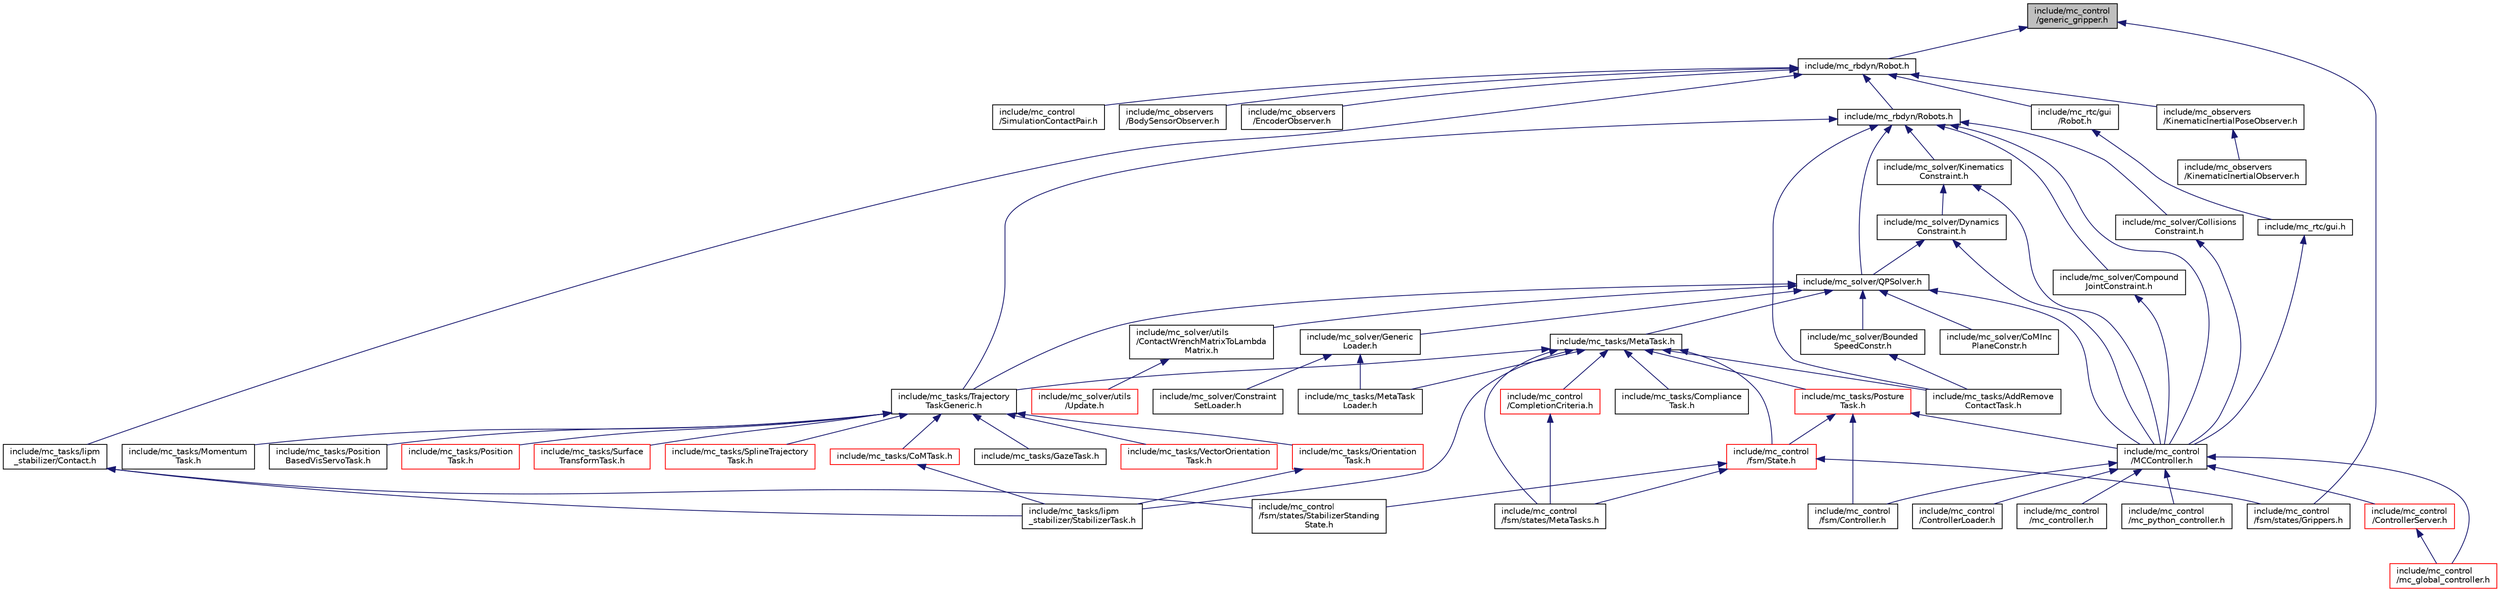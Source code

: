 digraph "include/mc_control/generic_gripper.h"
{
 // INTERACTIVE_SVG=YES
  edge [fontname="Helvetica",fontsize="10",labelfontname="Helvetica",labelfontsize="10"];
  node [fontname="Helvetica",fontsize="10",shape=record];
  Node41 [label="include/mc_control\l/generic_gripper.h",height=0.2,width=0.4,color="black", fillcolor="grey75", style="filled", fontcolor="black"];
  Node41 -> Node42 [dir="back",color="midnightblue",fontsize="10",style="solid",fontname="Helvetica"];
  Node42 [label="include/mc_rbdyn/Robot.h",height=0.2,width=0.4,color="black", fillcolor="white", style="filled",URL="$mc__rbdyn_2Robot_8h.html"];
  Node42 -> Node43 [dir="back",color="midnightblue",fontsize="10",style="solid",fontname="Helvetica"];
  Node43 [label="include/mc_rbdyn/Robots.h",height=0.2,width=0.4,color="black", fillcolor="white", style="filled",URL="$Robots_8h.html"];
  Node43 -> Node44 [dir="back",color="midnightblue",fontsize="10",style="solid",fontname="Helvetica"];
  Node44 [label="include/mc_solver/QPSolver.h",height=0.2,width=0.4,color="black", fillcolor="white", style="filled",URL="$QPSolver_8h.html"];
  Node44 -> Node45 [dir="back",color="midnightblue",fontsize="10",style="solid",fontname="Helvetica"];
  Node45 [label="include/mc_tasks/MetaTask.h",height=0.2,width=0.4,color="black", fillcolor="white", style="filled",URL="$MetaTask_8h.html"];
  Node45 -> Node46 [dir="back",color="midnightblue",fontsize="10",style="solid",fontname="Helvetica"];
  Node46 [label="include/mc_control\l/CompletionCriteria.h",height=0.2,width=0.4,color="red", fillcolor="white", style="filled",URL="$CompletionCriteria_8h.html"];
  Node46 -> Node47 [dir="back",color="midnightblue",fontsize="10",style="solid",fontname="Helvetica"];
  Node47 [label="include/mc_control\l/fsm/states/MetaTasks.h",height=0.2,width=0.4,color="black", fillcolor="white", style="filled",URL="$MetaTasks_8h.html"];
  Node45 -> Node49 [dir="back",color="midnightblue",fontsize="10",style="solid",fontname="Helvetica"];
  Node49 [label="include/mc_tasks/Posture\lTask.h",height=0.2,width=0.4,color="red", fillcolor="white", style="filled",URL="$PostureTask_8h.html"];
  Node49 -> Node50 [dir="back",color="midnightblue",fontsize="10",style="solid",fontname="Helvetica"];
  Node50 [label="include/mc_control\l/MCController.h",height=0.2,width=0.4,color="black", fillcolor="white", style="filled",URL="$MCController_8h.html"];
  Node50 -> Node51 [dir="back",color="midnightblue",fontsize="10",style="solid",fontname="Helvetica"];
  Node51 [label="include/mc_control\l/ControllerServer.h",height=0.2,width=0.4,color="red", fillcolor="white", style="filled",URL="$ControllerServer_8h.html"];
  Node51 -> Node53 [dir="back",color="midnightblue",fontsize="10",style="solid",fontname="Helvetica"];
  Node53 [label="include/mc_control\l/mc_global_controller.h",height=0.2,width=0.4,color="red", fillcolor="white", style="filled",URL="$mc__global__controller_8h.html"];
  Node50 -> Node57 [dir="back",color="midnightblue",fontsize="10",style="solid",fontname="Helvetica"];
  Node57 [label="include/mc_control\l/ControllerLoader.h",height=0.2,width=0.4,color="black", fillcolor="white", style="filled",URL="$ControllerLoader_8h.html"];
  Node50 -> Node58 [dir="back",color="midnightblue",fontsize="10",style="solid",fontname="Helvetica"];
  Node58 [label="include/mc_control\l/fsm/Controller.h",height=0.2,width=0.4,color="black", fillcolor="white", style="filled",URL="$Controller_8h.html"];
  Node50 -> Node53 [dir="back",color="midnightblue",fontsize="10",style="solid",fontname="Helvetica"];
  Node50 -> Node59 [dir="back",color="midnightblue",fontsize="10",style="solid",fontname="Helvetica"];
  Node59 [label="include/mc_control\l/mc_controller.h",height=0.2,width=0.4,color="black", fillcolor="white", style="filled",URL="$mc__controller_8h.html"];
  Node50 -> Node60 [dir="back",color="midnightblue",fontsize="10",style="solid",fontname="Helvetica"];
  Node60 [label="include/mc_control\l/mc_python_controller.h",height=0.2,width=0.4,color="black", fillcolor="white", style="filled",URL="$mc__python__controller_8h.html"];
  Node49 -> Node61 [dir="back",color="midnightblue",fontsize="10",style="solid",fontname="Helvetica"];
  Node61 [label="include/mc_control\l/fsm/State.h",height=0.2,width=0.4,color="red", fillcolor="white", style="filled",URL="$State_8h.html"];
  Node61 -> Node68 [dir="back",color="midnightblue",fontsize="10",style="solid",fontname="Helvetica"];
  Node68 [label="include/mc_control\l/fsm/states/Grippers.h",height=0.2,width=0.4,color="black", fillcolor="white", style="filled",URL="$Grippers_8h.html"];
  Node61 -> Node47 [dir="back",color="midnightblue",fontsize="10",style="solid",fontname="Helvetica"];
  Node61 -> Node74 [dir="back",color="midnightblue",fontsize="10",style="solid",fontname="Helvetica"];
  Node74 [label="include/mc_control\l/fsm/states/StabilizerStanding\lState.h",height=0.2,width=0.4,color="black", fillcolor="white", style="filled",URL="$StabilizerStandingState_8h.html"];
  Node49 -> Node58 [dir="back",color="midnightblue",fontsize="10",style="solid",fontname="Helvetica"];
  Node45 -> Node61 [dir="back",color="midnightblue",fontsize="10",style="solid",fontname="Helvetica"];
  Node45 -> Node75 [dir="back",color="midnightblue",fontsize="10",style="solid",fontname="Helvetica"];
  Node75 [label="include/mc_tasks/Trajectory\lTaskGeneric.h",height=0.2,width=0.4,color="black", fillcolor="white", style="filled",URL="$TrajectoryTaskGeneric_8h.html"];
  Node75 -> Node76 [dir="back",color="midnightblue",fontsize="10",style="solid",fontname="Helvetica"];
  Node76 [label="include/mc_tasks/Orientation\lTask.h",height=0.2,width=0.4,color="red", fillcolor="white", style="filled",URL="$OrientationTask_8h.html"];
  Node76 -> Node80 [dir="back",color="midnightblue",fontsize="10",style="solid",fontname="Helvetica"];
  Node80 [label="include/mc_tasks/lipm\l_stabilizer/StabilizerTask.h",height=0.2,width=0.4,color="black", fillcolor="white", style="filled",URL="$StabilizerTask_8h.html"];
  Node75 -> Node81 [dir="back",color="midnightblue",fontsize="10",style="solid",fontname="Helvetica"];
  Node81 [label="include/mc_tasks/Position\lTask.h",height=0.2,width=0.4,color="red", fillcolor="white", style="filled",URL="$PositionTask_8h.html"];
  Node75 -> Node82 [dir="back",color="midnightblue",fontsize="10",style="solid",fontname="Helvetica"];
  Node82 [label="include/mc_tasks/CoMTask.h",height=0.2,width=0.4,color="red", fillcolor="white", style="filled",URL="$CoMTask_8h.html"];
  Node82 -> Node80 [dir="back",color="midnightblue",fontsize="10",style="solid",fontname="Helvetica"];
  Node75 -> Node83 [dir="back",color="midnightblue",fontsize="10",style="solid",fontname="Helvetica"];
  Node83 [label="include/mc_tasks/Surface\lTransformTask.h",height=0.2,width=0.4,color="red", fillcolor="white", style="filled",URL="$SurfaceTransformTask_8h.html"];
  Node75 -> Node88 [dir="back",color="midnightblue",fontsize="10",style="solid",fontname="Helvetica"];
  Node88 [label="include/mc_tasks/SplineTrajectory\lTask.h",height=0.2,width=0.4,color="red", fillcolor="white", style="filled",URL="$SplineTrajectoryTask_8h.html"];
  Node75 -> Node91 [dir="back",color="midnightblue",fontsize="10",style="solid",fontname="Helvetica"];
  Node91 [label="include/mc_tasks/GazeTask.h",height=0.2,width=0.4,color="black", fillcolor="white", style="filled",URL="$GazeTask_8h.html"];
  Node75 -> Node92 [dir="back",color="midnightblue",fontsize="10",style="solid",fontname="Helvetica"];
  Node92 [label="include/mc_tasks/VectorOrientation\lTask.h",height=0.2,width=0.4,color="red", fillcolor="white", style="filled",URL="$VectorOrientationTask_8h.html"];
  Node75 -> Node96 [dir="back",color="midnightblue",fontsize="10",style="solid",fontname="Helvetica"];
  Node96 [label="include/mc_tasks/Momentum\lTask.h",height=0.2,width=0.4,color="black", fillcolor="white", style="filled",URL="$MomentumTask_8h.html"];
  Node75 -> Node97 [dir="back",color="midnightblue",fontsize="10",style="solid",fontname="Helvetica"];
  Node97 [label="include/mc_tasks/Position\lBasedVisServoTask.h",height=0.2,width=0.4,color="black", fillcolor="white", style="filled",URL="$PositionBasedVisServoTask_8h.html"];
  Node45 -> Node47 [dir="back",color="midnightblue",fontsize="10",style="solid",fontname="Helvetica"];
  Node45 -> Node98 [dir="back",color="midnightblue",fontsize="10",style="solid",fontname="Helvetica"];
  Node98 [label="include/mc_tasks/AddRemove\lContactTask.h",height=0.2,width=0.4,color="black", fillcolor="white", style="filled",URL="$AddRemoveContactTask_8h.html"];
  Node45 -> Node79 [dir="back",color="midnightblue",fontsize="10",style="solid",fontname="Helvetica"];
  Node79 [label="include/mc_tasks/Compliance\lTask.h",height=0.2,width=0.4,color="black", fillcolor="white", style="filled",URL="$ComplianceTask_8h.html"];
  Node45 -> Node80 [dir="back",color="midnightblue",fontsize="10",style="solid",fontname="Helvetica"];
  Node45 -> Node99 [dir="back",color="midnightblue",fontsize="10",style="solid",fontname="Helvetica"];
  Node99 [label="include/mc_tasks/MetaTask\lLoader.h",height=0.2,width=0.4,color="black", fillcolor="white", style="filled",URL="$MetaTaskLoader_8h.html"];
  Node44 -> Node50 [dir="back",color="midnightblue",fontsize="10",style="solid",fontname="Helvetica"];
  Node44 -> Node75 [dir="back",color="midnightblue",fontsize="10",style="solid",fontname="Helvetica"];
  Node44 -> Node100 [dir="back",color="midnightblue",fontsize="10",style="solid",fontname="Helvetica"];
  Node100 [label="include/mc_solver/Bounded\lSpeedConstr.h",height=0.2,width=0.4,color="black", fillcolor="white", style="filled",URL="$BoundedSpeedConstr_8h.html"];
  Node100 -> Node98 [dir="back",color="midnightblue",fontsize="10",style="solid",fontname="Helvetica"];
  Node44 -> Node101 [dir="back",color="midnightblue",fontsize="10",style="solid",fontname="Helvetica"];
  Node101 [label="include/mc_solver/CoMInc\lPlaneConstr.h",height=0.2,width=0.4,color="black", fillcolor="white", style="filled",URL="$CoMIncPlaneConstr_8h.html"];
  Node44 -> Node102 [dir="back",color="midnightblue",fontsize="10",style="solid",fontname="Helvetica"];
  Node102 [label="include/mc_solver/Generic\lLoader.h",height=0.2,width=0.4,color="black", fillcolor="white", style="filled",URL="$GenericLoader_8h.html"];
  Node102 -> Node103 [dir="back",color="midnightblue",fontsize="10",style="solid",fontname="Helvetica"];
  Node103 [label="include/mc_solver/Constraint\lSetLoader.h",height=0.2,width=0.4,color="black", fillcolor="white", style="filled",URL="$ConstraintSetLoader_8h.html"];
  Node102 -> Node99 [dir="back",color="midnightblue",fontsize="10",style="solid",fontname="Helvetica"];
  Node44 -> Node104 [dir="back",color="midnightblue",fontsize="10",style="solid",fontname="Helvetica"];
  Node104 [label="include/mc_solver/utils\l/ContactWrenchMatrixToLambda\lMatrix.h",height=0.2,width=0.4,color="black", fillcolor="white", style="filled",URL="$ContactWrenchMatrixToLambdaMatrix_8h.html"];
  Node104 -> Node105 [dir="back",color="midnightblue",fontsize="10",style="solid",fontname="Helvetica"];
  Node105 [label="include/mc_solver/utils\l/Update.h",height=0.2,width=0.4,color="red", fillcolor="white", style="filled",URL="$Update_8h.html"];
  Node43 -> Node110 [dir="back",color="midnightblue",fontsize="10",style="solid",fontname="Helvetica"];
  Node110 [label="include/mc_solver/Kinematics\lConstraint.h",height=0.2,width=0.4,color="black", fillcolor="white", style="filled",URL="$KinematicsConstraint_8h.html"];
  Node110 -> Node111 [dir="back",color="midnightblue",fontsize="10",style="solid",fontname="Helvetica"];
  Node111 [label="include/mc_solver/Dynamics\lConstraint.h",height=0.2,width=0.4,color="black", fillcolor="white", style="filled",URL="$DynamicsConstraint_8h.html"];
  Node111 -> Node44 [dir="back",color="midnightblue",fontsize="10",style="solid",fontname="Helvetica"];
  Node111 -> Node50 [dir="back",color="midnightblue",fontsize="10",style="solid",fontname="Helvetica"];
  Node110 -> Node50 [dir="back",color="midnightblue",fontsize="10",style="solid",fontname="Helvetica"];
  Node43 -> Node50 [dir="back",color="midnightblue",fontsize="10",style="solid",fontname="Helvetica"];
  Node43 -> Node112 [dir="back",color="midnightblue",fontsize="10",style="solid",fontname="Helvetica"];
  Node112 [label="include/mc_solver/Collisions\lConstraint.h",height=0.2,width=0.4,color="black", fillcolor="white", style="filled",URL="$CollisionsConstraint_8h.html"];
  Node112 -> Node50 [dir="back",color="midnightblue",fontsize="10",style="solid",fontname="Helvetica"];
  Node43 -> Node113 [dir="back",color="midnightblue",fontsize="10",style="solid",fontname="Helvetica"];
  Node113 [label="include/mc_solver/Compound\lJointConstraint.h",height=0.2,width=0.4,color="black", fillcolor="white", style="filled",URL="$CompoundJointConstraint_8h.html"];
  Node113 -> Node50 [dir="back",color="midnightblue",fontsize="10",style="solid",fontname="Helvetica"];
  Node43 -> Node75 [dir="back",color="midnightblue",fontsize="10",style="solid",fontname="Helvetica"];
  Node43 -> Node98 [dir="back",color="midnightblue",fontsize="10",style="solid",fontname="Helvetica"];
  Node42 -> Node114 [dir="back",color="midnightblue",fontsize="10",style="solid",fontname="Helvetica"];
  Node114 [label="include/mc_rtc/gui\l/Robot.h",height=0.2,width=0.4,color="black", fillcolor="white", style="filled",URL="$mc__rtc_2gui_2Robot_8h.html"];
  Node114 -> Node115 [dir="back",color="midnightblue",fontsize="10",style="solid",fontname="Helvetica"];
  Node115 [label="include/mc_rtc/gui.h",height=0.2,width=0.4,color="black", fillcolor="white", style="filled",URL="$gui_8h.html"];
  Node115 -> Node50 [dir="back",color="midnightblue",fontsize="10",style="solid",fontname="Helvetica"];
  Node42 -> Node116 [dir="back",color="midnightblue",fontsize="10",style="solid",fontname="Helvetica"];
  Node116 [label="include/mc_tasks/lipm\l_stabilizer/Contact.h",height=0.2,width=0.4,color="black", fillcolor="white", style="filled",URL="$mc__tasks_2lipm__stabilizer_2Contact_8h.html"];
  Node116 -> Node74 [dir="back",color="midnightblue",fontsize="10",style="solid",fontname="Helvetica"];
  Node116 -> Node80 [dir="back",color="midnightblue",fontsize="10",style="solid",fontname="Helvetica"];
  Node42 -> Node117 [dir="back",color="midnightblue",fontsize="10",style="solid",fontname="Helvetica"];
  Node117 [label="include/mc_control\l/SimulationContactPair.h",height=0.2,width=0.4,color="black", fillcolor="white", style="filled",URL="$SimulationContactPair_8h.html"];
  Node42 -> Node118 [dir="back",color="midnightblue",fontsize="10",style="solid",fontname="Helvetica"];
  Node118 [label="include/mc_observers\l/BodySensorObserver.h",height=0.2,width=0.4,color="black", fillcolor="white", style="filled",URL="$BodySensorObserver_8h.html"];
  Node42 -> Node119 [dir="back",color="midnightblue",fontsize="10",style="solid",fontname="Helvetica"];
  Node119 [label="include/mc_observers\l/EncoderObserver.h",height=0.2,width=0.4,color="black", fillcolor="white", style="filled",URL="$EncoderObserver_8h.html"];
  Node42 -> Node120 [dir="back",color="midnightblue",fontsize="10",style="solid",fontname="Helvetica"];
  Node120 [label="include/mc_observers\l/KinematicInertialPoseObserver.h",height=0.2,width=0.4,color="black", fillcolor="white", style="filled",URL="$KinematicInertialPoseObserver_8h.html"];
  Node120 -> Node121 [dir="back",color="midnightblue",fontsize="10",style="solid",fontname="Helvetica"];
  Node121 [label="include/mc_observers\l/KinematicInertialObserver.h",height=0.2,width=0.4,color="black", fillcolor="white", style="filled",URL="$KinematicInertialObserver_8h.html"];
  Node41 -> Node68 [dir="back",color="midnightblue",fontsize="10",style="solid",fontname="Helvetica"];
}
